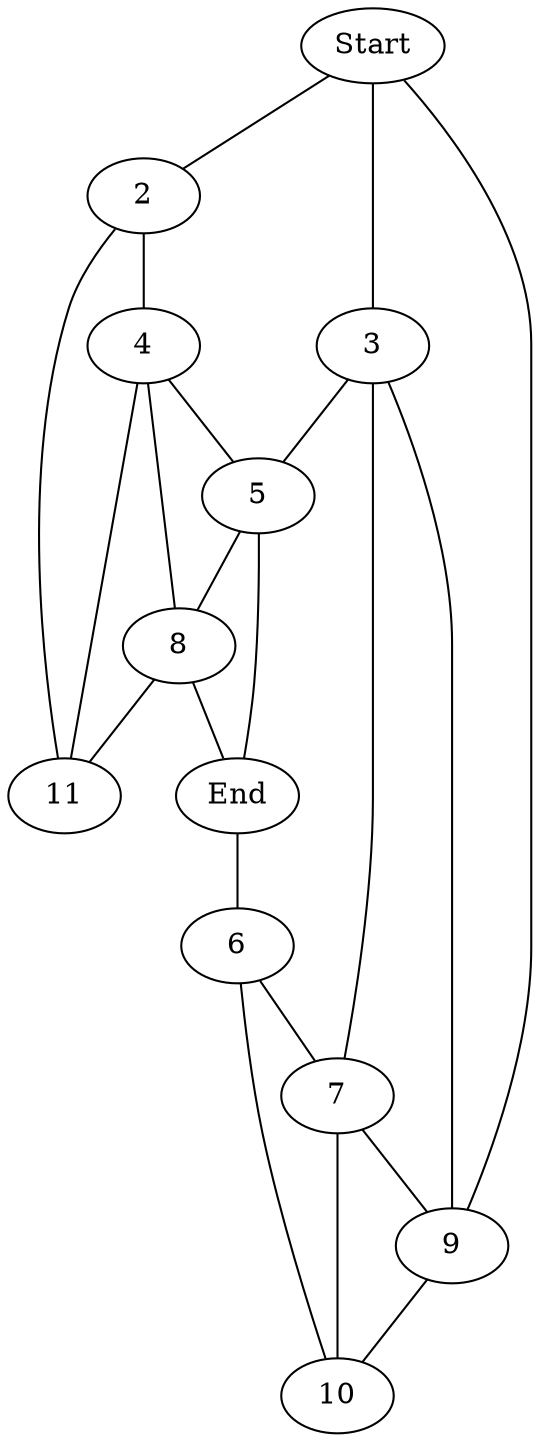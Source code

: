 graph prob24 {
    Start [pos = "189, 90";];
    End [pos = "366, 370";];
    2 [pos = "95, 154";];
    3 [pos = "318, 157";];
    4 [pos = "139, 306";];
    5 [pos = "256, 305";];
    6 [pos = "510, 309";];
    7 [pos = "430, 167";];
    8 [pos = "234, 424";];
    9 [pos = "365, 49";];
    10 [pos = "553, 78";];
    11 [pos = "33, 372";];
    
    Start -- 2 [key = "12";];
    2 -- 4 [key = "13";];
    4 -- 5 [key = "14";];
    End -- 5 [key = "15";];
    End -- 6 [key = "16";];
    6 -- 7 [key = "17";];
    3 -- 7 [key = "18";];
    Start -- 3 [key = "19";];
    3 -- 5 [key = "20";];
    Start -- 9 [key = "21";];
    7 -- 9 [key = "22";];
    3 -- 9 [key = "23";];
    8 -- End [key = "24";];
    5 -- 8 [key = "25";];
    4 -- 8 [key = "26";];
    6 -- 10 [key = "27";];
    9 -- 10 [key = "28";];
    7 -- 10 [key = "29";];
    4 -- 11 [key = "30";];
    8 -- 11 [key = "31";];
    2 -- 11 [key = "32";];
    
    // StartD -- v2D [key = "12";];
    // v1D -- v2D [key = "13";];
    // v2D -- v4D [key = "14";];
    // v6D -- v7D [key = "15";];
    // EndD -- v6D [key = "16";];
    // v6D -- v9D [key = "17";];
    // v6D -- v10D [key = "18";];
    // v2D -- v5D [key = "19";];
    // v6D -- v2D [key = "20";];
    // EndD -- v5D [key = "21";];
    // v10D -- v8D [key = "22";];
    // v10D -- v5D [key = "23";];
    // StartD -- v7D [key = "24";];
    // v7D -- v4D [key = "25";];
    // v3D -- v4D [key = "26";];
    // EndD -- v9D [key = "27";];
    // EndD -- v8D [key = "28";];
    // v9D -- v8D [key = "29";];
    // v3D -- v1D [key = "30";];
    // StartD -- v3D [key = "31";];
    // StartD -- v1D [key = "32";];
}